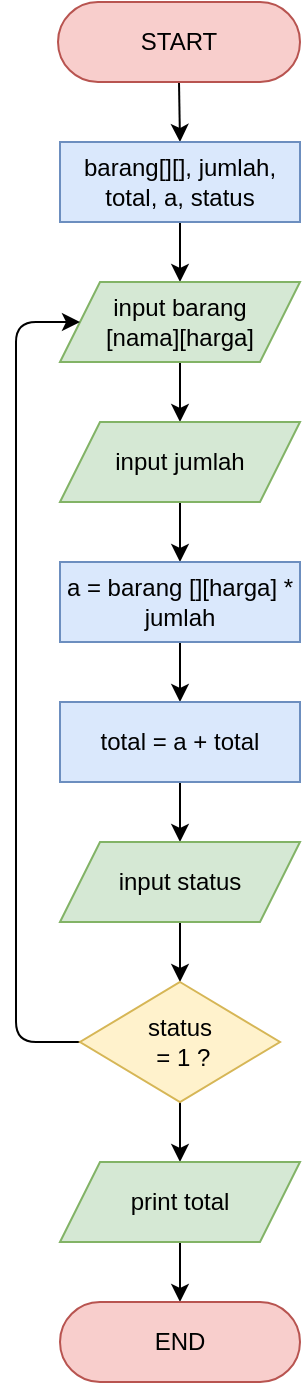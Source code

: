 <mxfile>
    <diagram id="b-c90AvwVpIAKH7p__QJ" name="Page-1">
        <mxGraphModel dx="246" dy="243" grid="1" gridSize="10" guides="1" tooltips="1" connect="1" arrows="1" fold="1" page="1" pageScale="1" pageWidth="850" pageHeight="1100" math="0" shadow="0">
            <root>
                <mxCell id="0"/>
                <mxCell id="1" parent="0"/>
                <mxCell id="13" style="edgeStyle=none;html=1;exitX=0.5;exitY=1;exitDx=0;exitDy=0;entryX=0.5;entryY=0;entryDx=0;entryDy=0;fontColor=#000000;" edge="1" parent="1" source="2" target="3">
                    <mxGeometry relative="1" as="geometry"/>
                </mxCell>
                <mxCell id="2" value="START" style="rounded=1;whiteSpace=wrap;html=1;arcSize=50;fillColor=#f8cecc;strokeColor=#b85450;fontColor=#000000;" vertex="1" parent="1">
                    <mxGeometry x="219" y="290" width="121" height="40" as="geometry"/>
                </mxCell>
                <mxCell id="14" style="edgeStyle=none;html=1;exitX=0.5;exitY=1;exitDx=0;exitDy=0;entryX=0.5;entryY=0;entryDx=0;entryDy=0;fontColor=#000000;" edge="1" parent="1" source="3" target="4">
                    <mxGeometry relative="1" as="geometry"/>
                </mxCell>
                <mxCell id="3" value="barang[][], jumlah, total, a, status" style="rounded=0;whiteSpace=wrap;html=1;fillColor=#dae8fc;strokeColor=#6c8ebf;fontColor=#000000;" vertex="1" parent="1">
                    <mxGeometry x="220" y="360" width="120" height="40" as="geometry"/>
                </mxCell>
                <mxCell id="15" style="edgeStyle=none;html=1;exitX=0.5;exitY=1;exitDx=0;exitDy=0;fontColor=#000000;" edge="1" parent="1" source="4" target="6">
                    <mxGeometry relative="1" as="geometry"/>
                </mxCell>
                <mxCell id="4" value="input barang&lt;br&gt;[nama][harga]" style="shape=parallelogram;perimeter=parallelogramPerimeter;whiteSpace=wrap;html=1;fixedSize=1;size=20;fillColor=#d5e8d4;strokeColor=#82b366;fontColor=#000000;" vertex="1" parent="1">
                    <mxGeometry x="220" y="430" width="120" height="40" as="geometry"/>
                </mxCell>
                <mxCell id="16" style="edgeStyle=none;html=1;exitX=0.5;exitY=1;exitDx=0;exitDy=0;entryX=0.5;entryY=0;entryDx=0;entryDy=0;fontColor=#000000;" edge="1" parent="1" source="6" target="7">
                    <mxGeometry relative="1" as="geometry"/>
                </mxCell>
                <mxCell id="6" value="input jumlah" style="shape=parallelogram;perimeter=parallelogramPerimeter;whiteSpace=wrap;html=1;fixedSize=1;size=20;fillColor=#d5e8d4;strokeColor=#82b366;fontColor=#000000;" vertex="1" parent="1">
                    <mxGeometry x="220" y="500" width="120" height="40" as="geometry"/>
                </mxCell>
                <mxCell id="17" style="edgeStyle=none;html=1;exitX=0.5;exitY=1;exitDx=0;exitDy=0;entryX=0.5;entryY=0;entryDx=0;entryDy=0;fontColor=#000000;" edge="1" parent="1" source="7" target="8">
                    <mxGeometry relative="1" as="geometry"/>
                </mxCell>
                <mxCell id="7" value="a = barang [][harga] * jumlah" style="rounded=0;whiteSpace=wrap;html=1;fillColor=#dae8fc;strokeColor=#6c8ebf;fontColor=#000000;" vertex="1" parent="1">
                    <mxGeometry x="220" y="570" width="120" height="40" as="geometry"/>
                </mxCell>
                <mxCell id="18" style="edgeStyle=none;html=1;exitX=0.5;exitY=1;exitDx=0;exitDy=0;entryX=0.5;entryY=0;entryDx=0;entryDy=0;fontColor=#000000;" edge="1" parent="1" source="8" target="9">
                    <mxGeometry relative="1" as="geometry"/>
                </mxCell>
                <mxCell id="8" value="total = a + total" style="rounded=0;whiteSpace=wrap;html=1;fillColor=#dae8fc;strokeColor=#6c8ebf;fontColor=#000000;" vertex="1" parent="1">
                    <mxGeometry x="220" y="640" width="120" height="40" as="geometry"/>
                </mxCell>
                <mxCell id="19" style="edgeStyle=none;html=1;exitX=0.5;exitY=1;exitDx=0;exitDy=0;entryX=0.5;entryY=0;entryDx=0;entryDy=0;fontColor=#000000;" edge="1" parent="1" source="9" target="10">
                    <mxGeometry relative="1" as="geometry"/>
                </mxCell>
                <mxCell id="9" value="input status" style="shape=parallelogram;perimeter=parallelogramPerimeter;whiteSpace=wrap;html=1;fixedSize=1;size=20;fillColor=#d5e8d4;strokeColor=#82b366;fontColor=#000000;" vertex="1" parent="1">
                    <mxGeometry x="220" y="710" width="120" height="40" as="geometry"/>
                </mxCell>
                <mxCell id="20" style="edgeStyle=none;html=1;exitX=0.5;exitY=1;exitDx=0;exitDy=0;entryX=0.5;entryY=0;entryDx=0;entryDy=0;fontColor=#000000;" edge="1" parent="1" source="10" target="11">
                    <mxGeometry relative="1" as="geometry"/>
                </mxCell>
                <mxCell id="22" style="edgeStyle=none;html=1;exitX=0;exitY=0.5;exitDx=0;exitDy=0;entryX=0;entryY=0.5;entryDx=0;entryDy=0;fontColor=#000000;" edge="1" parent="1" source="10" target="4">
                    <mxGeometry relative="1" as="geometry">
                        <Array as="points">
                            <mxPoint x="198" y="810"/>
                            <mxPoint x="198" y="450"/>
                        </Array>
                    </mxGeometry>
                </mxCell>
                <mxCell id="10" value="status&lt;br&gt;&amp;nbsp;= 1 ?" style="rhombus;whiteSpace=wrap;html=1;fillColor=#fff2cc;strokeColor=#d6b656;fontColor=#000000;" vertex="1" parent="1">
                    <mxGeometry x="230" y="780" width="100" height="60" as="geometry"/>
                </mxCell>
                <mxCell id="21" style="edgeStyle=none;html=1;exitX=0.5;exitY=1;exitDx=0;exitDy=0;entryX=0.5;entryY=0;entryDx=0;entryDy=0;fontColor=#000000;" edge="1" parent="1" source="11" target="12">
                    <mxGeometry relative="1" as="geometry"/>
                </mxCell>
                <mxCell id="11" value="print total" style="shape=parallelogram;perimeter=parallelogramPerimeter;whiteSpace=wrap;html=1;fixedSize=1;size=20;fillColor=#d5e8d4;strokeColor=#82b366;fontColor=#000000;" vertex="1" parent="1">
                    <mxGeometry x="220" y="870" width="120" height="40" as="geometry"/>
                </mxCell>
                <mxCell id="12" value="END" style="rounded=1;whiteSpace=wrap;html=1;arcSize=50;fillColor=#f8cecc;strokeColor=#b85450;fontColor=#000000;" vertex="1" parent="1">
                    <mxGeometry x="220" y="940" width="120" height="40" as="geometry"/>
                </mxCell>
                <mxCell id="23" value="&lt;font color=&quot;#ffffff&quot;&gt;true&lt;/font&gt;" style="text;html=1;strokeColor=none;fillColor=none;align=center;verticalAlign=middle;whiteSpace=wrap;rounded=0;fontColor=#000000;" vertex="1" parent="1">
                    <mxGeometry x="198" y="789" width="32" height="21" as="geometry"/>
                </mxCell>
                <mxCell id="24" value="&lt;font color=&quot;#ffffff&quot;&gt;false&lt;/font&gt;" style="text;html=1;strokeColor=none;fillColor=none;align=center;verticalAlign=middle;whiteSpace=wrap;rounded=0;fontColor=#000000;" vertex="1" parent="1">
                    <mxGeometry x="281" y="840" width="32" height="21" as="geometry"/>
                </mxCell>
            </root>
        </mxGraphModel>
    </diagram>
</mxfile>